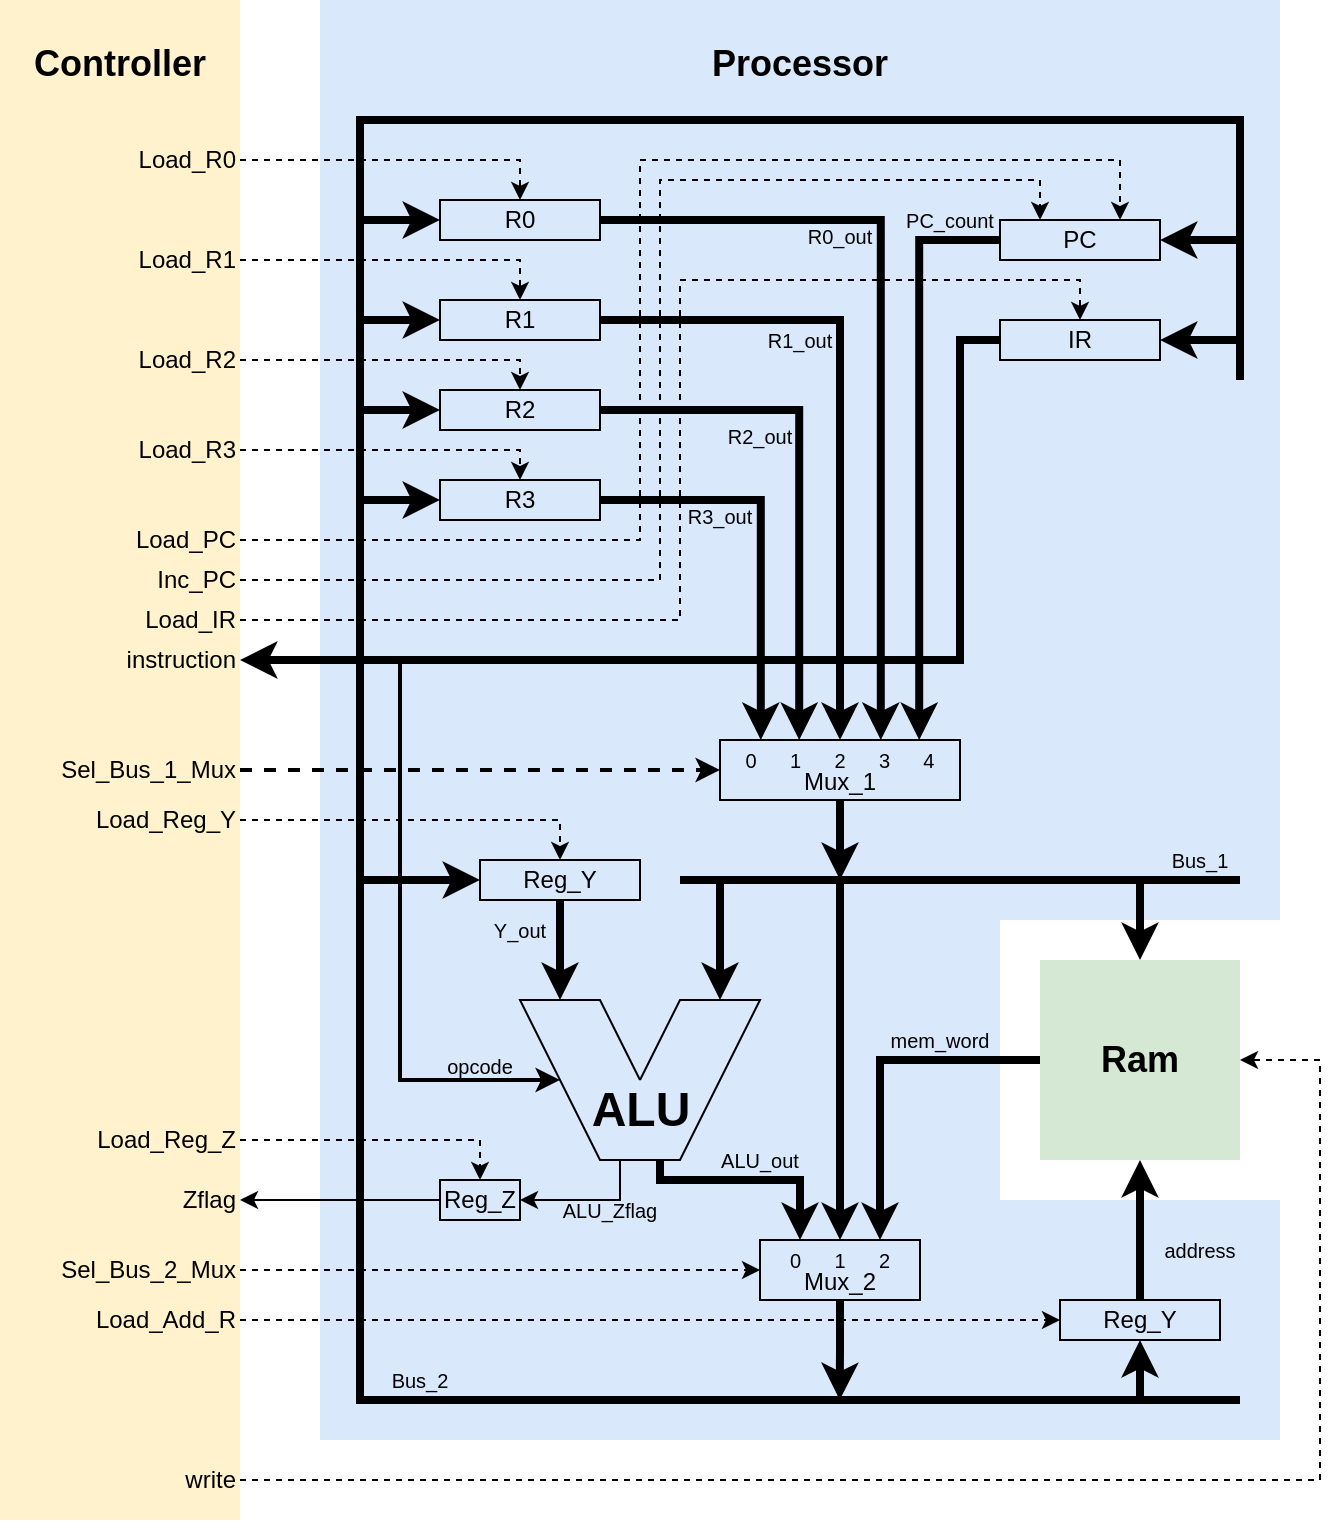 <mxfile version="20.8.16" type="device"><diagram id="C5RBs43oDa-KdzZeNtuy" name="Page-1"><mxGraphModel dx="1000" dy="531" grid="1" gridSize="10" guides="1" tooltips="1" connect="1" arrows="1" fold="1" page="1" pageScale="1" pageWidth="827" pageHeight="1169" math="0" shadow="0"><root><mxCell id="WIyWlLk6GJQsqaUBKTNV-0"/><mxCell id="WIyWlLk6GJQsqaUBKTNV-1" parent="WIyWlLk6GJQsqaUBKTNV-0"/><mxCell id="A9l4l_Ei3lKj5lMJyXT7-0" value="&lt;h2&gt;Processor&lt;/h2&gt;" style="rounded=0;whiteSpace=wrap;html=1;strokeColor=none;fillColor=#dae8fc;verticalAlign=top;align=center;" vertex="1" parent="WIyWlLk6GJQsqaUBKTNV-1"><mxGeometry x="640" y="750" width="480" height="720" as="geometry"/></mxCell><mxCell id="A9l4l_Ei3lKj5lMJyXT7-1" value="&lt;h2&gt;Controller&lt;/h2&gt;" style="rounded=0;whiteSpace=wrap;html=1;fillColor=#fff2cc;strokeColor=none;verticalAlign=top;" vertex="1" parent="WIyWlLk6GJQsqaUBKTNV-1"><mxGeometry x="480" y="750" width="120" height="760" as="geometry"/></mxCell><mxCell id="A9l4l_Ei3lKj5lMJyXT7-2" style="edgeStyle=orthogonalEdgeStyle;rounded=0;orthogonalLoop=1;jettySize=auto;html=1;entryX=0.5;entryY=0;entryDx=0;entryDy=0;strokeWidth=1;exitX=1;exitY=0.5;exitDx=0;exitDy=0;dashed=1;" edge="1" parent="WIyWlLk6GJQsqaUBKTNV-1" source="A9l4l_Ei3lKj5lMJyXT7-3" target="A9l4l_Ei3lKj5lMJyXT7-30"><mxGeometry relative="1" as="geometry"><Array as="points"><mxPoint x="740" y="830"/></Array></mxGeometry></mxCell><mxCell id="A9l4l_Ei3lKj5lMJyXT7-3" value="Load_R0" style="text;html=1;strokeColor=none;fillColor=none;align=right;verticalAlign=middle;whiteSpace=wrap;rounded=0;" vertex="1" parent="WIyWlLk6GJQsqaUBKTNV-1"><mxGeometry x="540" y="820" width="60" height="20" as="geometry"/></mxCell><mxCell id="A9l4l_Ei3lKj5lMJyXT7-4" style="edgeStyle=orthogonalEdgeStyle;rounded=0;orthogonalLoop=1;jettySize=auto;html=1;entryX=0.5;entryY=0;entryDx=0;entryDy=0;strokeWidth=1;exitX=1;exitY=0.5;exitDx=0;exitDy=0;dashed=1;" edge="1" parent="WIyWlLk6GJQsqaUBKTNV-1" source="A9l4l_Ei3lKj5lMJyXT7-5" target="A9l4l_Ei3lKj5lMJyXT7-28"><mxGeometry relative="1" as="geometry"><Array as="points"><mxPoint x="600" y="880"/><mxPoint x="740" y="880"/></Array></mxGeometry></mxCell><mxCell id="A9l4l_Ei3lKj5lMJyXT7-5" value="Load_R1" style="text;html=1;strokeColor=none;fillColor=none;align=right;verticalAlign=middle;whiteSpace=wrap;rounded=0;" vertex="1" parent="WIyWlLk6GJQsqaUBKTNV-1"><mxGeometry x="540" y="870" width="60" height="20" as="geometry"/></mxCell><mxCell id="A9l4l_Ei3lKj5lMJyXT7-6" style="edgeStyle=orthogonalEdgeStyle;rounded=0;orthogonalLoop=1;jettySize=auto;html=1;entryX=0.5;entryY=0;entryDx=0;entryDy=0;strokeWidth=1;dashed=1;" edge="1" parent="WIyWlLk6GJQsqaUBKTNV-1" source="A9l4l_Ei3lKj5lMJyXT7-7" target="A9l4l_Ei3lKj5lMJyXT7-32"><mxGeometry relative="1" as="geometry"><Array as="points"><mxPoint x="740" y="930"/></Array></mxGeometry></mxCell><mxCell id="A9l4l_Ei3lKj5lMJyXT7-7" value="Load_R2" style="text;html=1;strokeColor=none;fillColor=none;align=right;verticalAlign=middle;whiteSpace=wrap;rounded=0;" vertex="1" parent="WIyWlLk6GJQsqaUBKTNV-1"><mxGeometry x="540" y="920" width="60" height="20" as="geometry"/></mxCell><mxCell id="A9l4l_Ei3lKj5lMJyXT7-8" style="edgeStyle=orthogonalEdgeStyle;rounded=0;orthogonalLoop=1;jettySize=auto;html=1;entryX=0.5;entryY=0;entryDx=0;entryDy=0;strokeWidth=1;dashed=1;" edge="1" parent="WIyWlLk6GJQsqaUBKTNV-1" source="A9l4l_Ei3lKj5lMJyXT7-9" target="A9l4l_Ei3lKj5lMJyXT7-34"><mxGeometry relative="1" as="geometry"><Array as="points"><mxPoint x="740" y="975"/></Array></mxGeometry></mxCell><mxCell id="A9l4l_Ei3lKj5lMJyXT7-9" value="Load_R3" style="text;html=1;strokeColor=none;fillColor=none;align=right;verticalAlign=middle;whiteSpace=wrap;rounded=0;" vertex="1" parent="WIyWlLk6GJQsqaUBKTNV-1"><mxGeometry x="540" y="965" width="60" height="20" as="geometry"/></mxCell><mxCell id="A9l4l_Ei3lKj5lMJyXT7-10" style="edgeStyle=orthogonalEdgeStyle;rounded=0;orthogonalLoop=1;jettySize=auto;html=1;entryX=0.75;entryY=0;entryDx=0;entryDy=0;strokeWidth=1;endArrow=classic;endFill=1;dashed=1;exitX=1;exitY=0.5;exitDx=0;exitDy=0;" edge="1" parent="WIyWlLk6GJQsqaUBKTNV-1" source="A9l4l_Ei3lKj5lMJyXT7-11" target="A9l4l_Ei3lKj5lMJyXT7-45"><mxGeometry relative="1" as="geometry"><Array as="points"><mxPoint x="800" y="1020"/><mxPoint x="800" y="830"/><mxPoint x="1040" y="830"/></Array></mxGeometry></mxCell><mxCell id="A9l4l_Ei3lKj5lMJyXT7-11" value="Load_PC" style="text;html=1;strokeColor=none;fillColor=none;align=right;verticalAlign=middle;whiteSpace=wrap;rounded=0;" vertex="1" parent="WIyWlLk6GJQsqaUBKTNV-1"><mxGeometry x="540" y="1010" width="60" height="20" as="geometry"/></mxCell><mxCell id="A9l4l_Ei3lKj5lMJyXT7-12" style="edgeStyle=orthogonalEdgeStyle;rounded=0;orthogonalLoop=1;jettySize=auto;html=1;entryX=0.25;entryY=0;entryDx=0;entryDy=0;dashed=1;strokeWidth=1;endArrow=classic;endFill=1;exitX=1;exitY=0.5;exitDx=0;exitDy=0;" edge="1" parent="WIyWlLk6GJQsqaUBKTNV-1" source="A9l4l_Ei3lKj5lMJyXT7-13" target="A9l4l_Ei3lKj5lMJyXT7-45"><mxGeometry relative="1" as="geometry"><Array as="points"><mxPoint x="810" y="1040"/><mxPoint x="810" y="840"/><mxPoint x="1000" y="840"/></Array></mxGeometry></mxCell><mxCell id="A9l4l_Ei3lKj5lMJyXT7-13" value="Inc_PC" style="text;html=1;strokeColor=none;fillColor=none;align=right;verticalAlign=middle;whiteSpace=wrap;rounded=0;" vertex="1" parent="WIyWlLk6GJQsqaUBKTNV-1"><mxGeometry x="540" y="1030" width="60" height="20" as="geometry"/></mxCell><mxCell id="A9l4l_Ei3lKj5lMJyXT7-14" style="edgeStyle=orthogonalEdgeStyle;rounded=0;orthogonalLoop=1;jettySize=auto;html=1;entryX=0.5;entryY=0;entryDx=0;entryDy=0;strokeWidth=1;endArrow=classic;endFill=1;dashed=1;" edge="1" parent="WIyWlLk6GJQsqaUBKTNV-1" source="A9l4l_Ei3lKj5lMJyXT7-15" target="A9l4l_Ei3lKj5lMJyXT7-49"><mxGeometry relative="1" as="geometry"><Array as="points"><mxPoint x="820" y="1060"/><mxPoint x="820" y="890"/><mxPoint x="1020" y="890"/></Array></mxGeometry></mxCell><mxCell id="A9l4l_Ei3lKj5lMJyXT7-15" value="Load_IR" style="text;html=1;strokeColor=none;fillColor=none;align=right;verticalAlign=middle;whiteSpace=wrap;rounded=0;" vertex="1" parent="WIyWlLk6GJQsqaUBKTNV-1"><mxGeometry x="540" y="1050" width="60" height="20" as="geometry"/></mxCell><mxCell id="A9l4l_Ei3lKj5lMJyXT7-16" value="instruction" style="text;html=1;strokeColor=none;fillColor=none;align=right;verticalAlign=middle;whiteSpace=wrap;rounded=0;" vertex="1" parent="WIyWlLk6GJQsqaUBKTNV-1"><mxGeometry x="540" y="1070" width="60" height="20" as="geometry"/></mxCell><mxCell id="A9l4l_Ei3lKj5lMJyXT7-17" style="edgeStyle=orthogonalEdgeStyle;rounded=0;orthogonalLoop=1;jettySize=auto;html=1;strokeWidth=2;endArrow=classic;endFill=1;dashed=1;" edge="1" parent="WIyWlLk6GJQsqaUBKTNV-1" source="A9l4l_Ei3lKj5lMJyXT7-18" target="A9l4l_Ei3lKj5lMJyXT7-51"><mxGeometry relative="1" as="geometry"/></mxCell><mxCell id="A9l4l_Ei3lKj5lMJyXT7-18" value="Sel_Bus_1_Mux" style="text;html=1;strokeColor=none;fillColor=none;align=right;verticalAlign=middle;whiteSpace=wrap;rounded=0;" vertex="1" parent="WIyWlLk6GJQsqaUBKTNV-1"><mxGeometry x="540" y="1125" width="60" height="20" as="geometry"/></mxCell><mxCell id="A9l4l_Ei3lKj5lMJyXT7-19" style="edgeStyle=orthogonalEdgeStyle;rounded=0;orthogonalLoop=1;jettySize=auto;html=1;entryX=0.5;entryY=0;entryDx=0;entryDy=0;dashed=1;strokeWidth=1;endArrow=classic;endFill=1;" edge="1" parent="WIyWlLk6GJQsqaUBKTNV-1" source="A9l4l_Ei3lKj5lMJyXT7-20" target="A9l4l_Ei3lKj5lMJyXT7-54"><mxGeometry relative="1" as="geometry"/></mxCell><mxCell id="A9l4l_Ei3lKj5lMJyXT7-20" value="Load_Reg_Y" style="text;html=1;strokeColor=none;fillColor=none;align=right;verticalAlign=middle;whiteSpace=wrap;rounded=0;" vertex="1" parent="WIyWlLk6GJQsqaUBKTNV-1"><mxGeometry x="540" y="1150" width="60" height="20" as="geometry"/></mxCell><mxCell id="A9l4l_Ei3lKj5lMJyXT7-21" value="Zflag" style="text;html=1;strokeColor=none;fillColor=none;align=right;verticalAlign=middle;whiteSpace=wrap;rounded=0;" vertex="1" parent="WIyWlLk6GJQsqaUBKTNV-1"><mxGeometry x="540" y="1340" width="60" height="20" as="geometry"/></mxCell><mxCell id="A9l4l_Ei3lKj5lMJyXT7-22" style="edgeStyle=orthogonalEdgeStyle;rounded=0;orthogonalLoop=1;jettySize=auto;html=1;entryX=0;entryY=0.5;entryDx=0;entryDy=0;dashed=1;strokeWidth=1;endArrow=classic;endFill=1;" edge="1" parent="WIyWlLk6GJQsqaUBKTNV-1" source="A9l4l_Ei3lKj5lMJyXT7-23" target="A9l4l_Ei3lKj5lMJyXT7-52"><mxGeometry relative="1" as="geometry"/></mxCell><mxCell id="A9l4l_Ei3lKj5lMJyXT7-23" value="Sel_Bus_2_Mux" style="text;html=1;strokeColor=none;fillColor=none;align=right;verticalAlign=middle;whiteSpace=wrap;rounded=0;" vertex="1" parent="WIyWlLk6GJQsqaUBKTNV-1"><mxGeometry x="540" y="1375" width="60" height="20" as="geometry"/></mxCell><mxCell id="A9l4l_Ei3lKj5lMJyXT7-24" style="edgeStyle=orthogonalEdgeStyle;rounded=0;orthogonalLoop=1;jettySize=auto;html=1;entryX=0;entryY=0.5;entryDx=0;entryDy=0;strokeWidth=1;endArrow=classic;endFill=1;dashed=1;exitX=1;exitY=0.5;exitDx=0;exitDy=0;" edge="1" parent="WIyWlLk6GJQsqaUBKTNV-1" source="A9l4l_Ei3lKj5lMJyXT7-25" target="A9l4l_Ei3lKj5lMJyXT7-60"><mxGeometry relative="1" as="geometry"><mxPoint x="620" y="1450" as="sourcePoint"/><Array as="points"><mxPoint x="670" y="1410"/><mxPoint x="670" y="1410"/></Array></mxGeometry></mxCell><mxCell id="A9l4l_Ei3lKj5lMJyXT7-25" value="Load_Add_R" style="text;html=1;strokeColor=none;fillColor=none;align=right;verticalAlign=middle;whiteSpace=wrap;rounded=0;" vertex="1" parent="WIyWlLk6GJQsqaUBKTNV-1"><mxGeometry x="540" y="1400" width="60" height="20" as="geometry"/></mxCell><mxCell id="A9l4l_Ei3lKj5lMJyXT7-26" value="write" style="text;html=1;strokeColor=none;fillColor=none;align=right;verticalAlign=middle;whiteSpace=wrap;rounded=0;" vertex="1" parent="WIyWlLk6GJQsqaUBKTNV-1"><mxGeometry x="540" y="1480" width="60" height="20" as="geometry"/></mxCell><mxCell id="A9l4l_Ei3lKj5lMJyXT7-27" style="edgeStyle=orthogonalEdgeStyle;rounded=0;orthogonalLoop=1;jettySize=auto;html=1;entryX=0.5;entryY=0;entryDx=0;entryDy=0;entryPerimeter=0;strokeWidth=4;" edge="1" parent="WIyWlLk6GJQsqaUBKTNV-1" source="A9l4l_Ei3lKj5lMJyXT7-28" target="A9l4l_Ei3lKj5lMJyXT7-51"><mxGeometry relative="1" as="geometry"/></mxCell><mxCell id="A9l4l_Ei3lKj5lMJyXT7-28" value="R1" style="rounded=0;whiteSpace=wrap;html=1;fillColor=none;" vertex="1" parent="WIyWlLk6GJQsqaUBKTNV-1"><mxGeometry x="700" y="900" width="80" height="20" as="geometry"/></mxCell><mxCell id="A9l4l_Ei3lKj5lMJyXT7-29" style="edgeStyle=orthogonalEdgeStyle;rounded=0;orthogonalLoop=1;jettySize=auto;html=1;entryX=0.67;entryY=0;entryDx=0;entryDy=0;entryPerimeter=0;strokeWidth=4;" edge="1" parent="WIyWlLk6GJQsqaUBKTNV-1" source="A9l4l_Ei3lKj5lMJyXT7-30" target="A9l4l_Ei3lKj5lMJyXT7-51"><mxGeometry relative="1" as="geometry"/></mxCell><mxCell id="A9l4l_Ei3lKj5lMJyXT7-30" value="R0" style="rounded=0;whiteSpace=wrap;html=1;fillColor=none;" vertex="1" parent="WIyWlLk6GJQsqaUBKTNV-1"><mxGeometry x="700" y="850" width="80" height="20" as="geometry"/></mxCell><mxCell id="A9l4l_Ei3lKj5lMJyXT7-31" style="edgeStyle=orthogonalEdgeStyle;rounded=0;orthogonalLoop=1;jettySize=auto;html=1;entryX=0.33;entryY=0;entryDx=0;entryDy=0;entryPerimeter=0;strokeWidth=4;" edge="1" parent="WIyWlLk6GJQsqaUBKTNV-1" source="A9l4l_Ei3lKj5lMJyXT7-32" target="A9l4l_Ei3lKj5lMJyXT7-51"><mxGeometry relative="1" as="geometry"/></mxCell><mxCell id="A9l4l_Ei3lKj5lMJyXT7-32" value="R2" style="rounded=0;whiteSpace=wrap;html=1;fillColor=none;" vertex="1" parent="WIyWlLk6GJQsqaUBKTNV-1"><mxGeometry x="700" y="945" width="80" height="20" as="geometry"/></mxCell><mxCell id="A9l4l_Ei3lKj5lMJyXT7-33" style="edgeStyle=orthogonalEdgeStyle;rounded=0;orthogonalLoop=1;jettySize=auto;html=1;entryX=0.17;entryY=0;entryDx=0;entryDy=0;entryPerimeter=0;strokeWidth=4;" edge="1" parent="WIyWlLk6GJQsqaUBKTNV-1" source="A9l4l_Ei3lKj5lMJyXT7-34" target="A9l4l_Ei3lKj5lMJyXT7-51"><mxGeometry relative="1" as="geometry"/></mxCell><mxCell id="A9l4l_Ei3lKj5lMJyXT7-34" value="R3" style="rounded=0;whiteSpace=wrap;html=1;fillColor=none;" vertex="1" parent="WIyWlLk6GJQsqaUBKTNV-1"><mxGeometry x="700" y="990" width="80" height="20" as="geometry"/></mxCell><mxCell id="A9l4l_Ei3lKj5lMJyXT7-35" value="" style="endArrow=none;html=1;rounded=0;strokeWidth=4;" edge="1" parent="WIyWlLk6GJQsqaUBKTNV-1"><mxGeometry width="50" height="50" relative="1" as="geometry"><mxPoint x="1100" y="940" as="sourcePoint"/><mxPoint x="1100" y="1450" as="targetPoint"/><Array as="points"><mxPoint x="1100" y="810"/><mxPoint x="740" y="810"/><mxPoint x="660" y="810"/><mxPoint x="660" y="1450"/></Array></mxGeometry></mxCell><mxCell id="A9l4l_Ei3lKj5lMJyXT7-36" value="" style="endArrow=classic;html=1;rounded=0;strokeWidth=4;entryX=0;entryY=0.5;entryDx=0;entryDy=0;" edge="1" parent="WIyWlLk6GJQsqaUBKTNV-1" target="A9l4l_Ei3lKj5lMJyXT7-30"><mxGeometry width="50" height="50" relative="1" as="geometry"><mxPoint x="660" y="860" as="sourcePoint"/><mxPoint x="690" y="830" as="targetPoint"/></mxGeometry></mxCell><mxCell id="A9l4l_Ei3lKj5lMJyXT7-37" value="" style="endArrow=classic;html=1;rounded=0;strokeWidth=4;entryX=0;entryY=0.5;entryDx=0;entryDy=0;" edge="1" parent="WIyWlLk6GJQsqaUBKTNV-1" target="A9l4l_Ei3lKj5lMJyXT7-28"><mxGeometry width="50" height="50" relative="1" as="geometry"><mxPoint x="660" y="910" as="sourcePoint"/><mxPoint x="670" y="910" as="targetPoint"/></mxGeometry></mxCell><mxCell id="A9l4l_Ei3lKj5lMJyXT7-38" value="" style="endArrow=classic;html=1;rounded=0;strokeWidth=4;entryX=0;entryY=0.5;entryDx=0;entryDy=0;" edge="1" parent="WIyWlLk6GJQsqaUBKTNV-1" target="A9l4l_Ei3lKj5lMJyXT7-32"><mxGeometry width="50" height="50" relative="1" as="geometry"><mxPoint x="660" y="955" as="sourcePoint"/><mxPoint x="680" y="930" as="targetPoint"/></mxGeometry></mxCell><mxCell id="A9l4l_Ei3lKj5lMJyXT7-39" value="" style="endArrow=classic;html=1;rounded=0;strokeWidth=4;entryX=0;entryY=0.5;entryDx=0;entryDy=0;" edge="1" parent="WIyWlLk6GJQsqaUBKTNV-1" target="A9l4l_Ei3lKj5lMJyXT7-34"><mxGeometry width="50" height="50" relative="1" as="geometry"><mxPoint x="660" y="1000" as="sourcePoint"/><mxPoint x="650" y="1080" as="targetPoint"/></mxGeometry></mxCell><mxCell id="A9l4l_Ei3lKj5lMJyXT7-40" value="" style="endArrow=none;html=1;rounded=0;strokeWidth=1;" edge="1" parent="WIyWlLk6GJQsqaUBKTNV-1"><mxGeometry width="50" height="50" relative="1" as="geometry"><mxPoint x="800" y="1290" as="sourcePoint"/><mxPoint x="800" y="1290" as="targetPoint"/><Array as="points"><mxPoint x="780" y="1250"/><mxPoint x="740" y="1250"/><mxPoint x="780" y="1330"/><mxPoint x="800" y="1330"/><mxPoint x="800" y="1330"/><mxPoint x="820" y="1330"/><mxPoint x="860" y="1250"/><mxPoint x="820" y="1250"/></Array></mxGeometry></mxCell><mxCell id="A9l4l_Ei3lKj5lMJyXT7-41" value="" style="endArrow=none;html=1;rounded=0;strokeWidth=4;" edge="1" parent="WIyWlLk6GJQsqaUBKTNV-1"><mxGeometry width="50" height="50" relative="1" as="geometry"><mxPoint x="820" y="1190" as="sourcePoint"/><mxPoint x="1100" y="1190" as="targetPoint"/></mxGeometry></mxCell><mxCell id="A9l4l_Ei3lKj5lMJyXT7-42" value="" style="rounded=0;whiteSpace=wrap;html=1;fillColor=none;" vertex="1" parent="WIyWlLk6GJQsqaUBKTNV-1"><mxGeometry x="980" y="860" width="80" height="20" as="geometry"/></mxCell><mxCell id="A9l4l_Ei3lKj5lMJyXT7-43" value="" style="endArrow=classic;html=1;rounded=0;strokeWidth=4;entryX=1;entryY=0.5;entryDx=0;entryDy=0;" edge="1" parent="WIyWlLk6GJQsqaUBKTNV-1" target="A9l4l_Ei3lKj5lMJyXT7-42"><mxGeometry width="50" height="50" relative="1" as="geometry"><mxPoint x="1100" y="870" as="sourcePoint"/><mxPoint x="1020" y="870" as="targetPoint"/></mxGeometry></mxCell><mxCell id="A9l4l_Ei3lKj5lMJyXT7-44" style="edgeStyle=orthogonalEdgeStyle;rounded=0;orthogonalLoop=1;jettySize=auto;html=1;entryX=0.83;entryY=0;entryDx=0;entryDy=0;entryPerimeter=0;strokeWidth=4;" edge="1" parent="WIyWlLk6GJQsqaUBKTNV-1" source="A9l4l_Ei3lKj5lMJyXT7-45" target="A9l4l_Ei3lKj5lMJyXT7-51"><mxGeometry relative="1" as="geometry"/></mxCell><mxCell id="A9l4l_Ei3lKj5lMJyXT7-45" value="PC" style="rounded=0;whiteSpace=wrap;html=1;fillColor=none;" vertex="1" parent="WIyWlLk6GJQsqaUBKTNV-1"><mxGeometry x="980" y="860" width="80" height="20" as="geometry"/></mxCell><mxCell id="A9l4l_Ei3lKj5lMJyXT7-46" value="" style="rounded=0;whiteSpace=wrap;html=1;fillColor=none;" vertex="1" parent="WIyWlLk6GJQsqaUBKTNV-1"><mxGeometry x="980" y="910" width="80" height="20" as="geometry"/></mxCell><mxCell id="A9l4l_Ei3lKj5lMJyXT7-47" value="" style="endArrow=classic;html=1;rounded=0;strokeWidth=4;entryX=1;entryY=0.5;entryDx=0;entryDy=0;" edge="1" parent="WIyWlLk6GJQsqaUBKTNV-1" target="A9l4l_Ei3lKj5lMJyXT7-46"><mxGeometry width="50" height="50" relative="1" as="geometry"><mxPoint x="1100" y="920" as="sourcePoint"/><mxPoint x="1020" y="920" as="targetPoint"/></mxGeometry></mxCell><mxCell id="A9l4l_Ei3lKj5lMJyXT7-48" style="edgeStyle=orthogonalEdgeStyle;rounded=0;orthogonalLoop=1;jettySize=auto;html=1;strokeWidth=4;endArrow=classic;endFill=1;exitX=0;exitY=0.5;exitDx=0;exitDy=0;entryX=1;entryY=0.5;entryDx=0;entryDy=0;" edge="1" parent="WIyWlLk6GJQsqaUBKTNV-1" source="A9l4l_Ei3lKj5lMJyXT7-49" target="A9l4l_Ei3lKj5lMJyXT7-16"><mxGeometry relative="1" as="geometry"><mxPoint x="620" y="1130" as="targetPoint"/><Array as="points"><mxPoint x="960" y="920"/><mxPoint x="960" y="1080"/></Array></mxGeometry></mxCell><mxCell id="A9l4l_Ei3lKj5lMJyXT7-49" value="IR" style="rounded=0;whiteSpace=wrap;html=1;fillColor=none;" vertex="1" parent="WIyWlLk6GJQsqaUBKTNV-1"><mxGeometry x="980" y="910" width="80" height="20" as="geometry"/></mxCell><mxCell id="A9l4l_Ei3lKj5lMJyXT7-50" style="edgeStyle=orthogonalEdgeStyle;rounded=0;orthogonalLoop=1;jettySize=auto;html=1;strokeWidth=4;endArrow=classic;endFill=1;" edge="1" parent="WIyWlLk6GJQsqaUBKTNV-1" source="A9l4l_Ei3lKj5lMJyXT7-51"><mxGeometry relative="1" as="geometry"><mxPoint x="900" y="1190" as="targetPoint"/></mxGeometry></mxCell><mxCell id="A9l4l_Ei3lKj5lMJyXT7-51" value="Mux_1" style="rounded=0;whiteSpace=wrap;html=1;fillColor=none;points=[[0,0,0,0,0],[0,0.25,0,0,0],[0,0.5,0,0,0],[0,0.75,0,0,0],[0,1,0,0,0],[0.17,0,0,0,0],[0.25,1,0,0,0],[0.33,0,0,0,0],[0.5,0,0,0,0],[0.5,1,0,0,0],[0.67,0,0,0,0],[0.75,1,0,0,0],[0.83,0,0,0,0],[1,0,0,0,0],[1,0.25,0,0,0],[1,0.5,0,0,0],[1,0.75,0,0,0],[1,1,0,0,0]];verticalAlign=bottom;" vertex="1" parent="WIyWlLk6GJQsqaUBKTNV-1"><mxGeometry x="840" y="1120" width="120" height="30" as="geometry"/></mxCell><mxCell id="A9l4l_Ei3lKj5lMJyXT7-89" style="edgeStyle=orthogonalEdgeStyle;rounded=0;orthogonalLoop=1;jettySize=auto;html=1;exitX=0.5;exitY=1;exitDx=0;exitDy=0;strokeWidth=4;" edge="1" parent="WIyWlLk6GJQsqaUBKTNV-1" source="A9l4l_Ei3lKj5lMJyXT7-52"><mxGeometry relative="1" as="geometry"><mxPoint x="899.846" y="1450" as="targetPoint"/></mxGeometry></mxCell><mxCell id="A9l4l_Ei3lKj5lMJyXT7-52" value="Mux_2" style="rounded=0;whiteSpace=wrap;html=1;fillColor=none;verticalAlign=bottom;" vertex="1" parent="WIyWlLk6GJQsqaUBKTNV-1"><mxGeometry x="860" y="1370" width="80" height="30" as="geometry"/></mxCell><mxCell id="A9l4l_Ei3lKj5lMJyXT7-53" style="edgeStyle=orthogonalEdgeStyle;rounded=0;orthogonalLoop=1;jettySize=auto;html=1;strokeWidth=4;endArrow=classic;endFill=1;" edge="1" parent="WIyWlLk6GJQsqaUBKTNV-1" source="A9l4l_Ei3lKj5lMJyXT7-54"><mxGeometry relative="1" as="geometry"><mxPoint x="760" y="1250" as="targetPoint"/><Array as="points"><mxPoint x="760" y="1250"/></Array></mxGeometry></mxCell><mxCell id="A9l4l_Ei3lKj5lMJyXT7-54" value="Reg_Y" style="rounded=0;whiteSpace=wrap;html=1;fillColor=none;" vertex="1" parent="WIyWlLk6GJQsqaUBKTNV-1"><mxGeometry x="720" y="1180" width="80" height="20" as="geometry"/></mxCell><mxCell id="A9l4l_Ei3lKj5lMJyXT7-55" value="" style="endArrow=classic;html=1;rounded=0;strokeWidth=2;" edge="1" parent="WIyWlLk6GJQsqaUBKTNV-1"><mxGeometry width="50" height="50" relative="1" as="geometry"><mxPoint x="680" y="1080" as="sourcePoint"/><mxPoint x="760" y="1290" as="targetPoint"/><Array as="points"><mxPoint x="680" y="1290"/></Array></mxGeometry></mxCell><mxCell id="A9l4l_Ei3lKj5lMJyXT7-56" value="" style="endArrow=classic;html=1;rounded=0;strokeWidth=4;" edge="1" parent="WIyWlLk6GJQsqaUBKTNV-1"><mxGeometry width="50" height="50" relative="1" as="geometry"><mxPoint x="840" y="1190" as="sourcePoint"/><mxPoint x="840" y="1250" as="targetPoint"/></mxGeometry></mxCell><mxCell id="A9l4l_Ei3lKj5lMJyXT7-57" value="" style="endArrow=classic;html=1;rounded=0;strokeWidth=4;entryX=0;entryY=0.5;entryDx=0;entryDy=0;" edge="1" parent="WIyWlLk6GJQsqaUBKTNV-1" target="A9l4l_Ei3lKj5lMJyXT7-54"><mxGeometry width="50" height="50" relative="1" as="geometry"><mxPoint x="660" y="1190" as="sourcePoint"/><mxPoint x="740" y="1170" as="targetPoint"/></mxGeometry></mxCell><mxCell id="A9l4l_Ei3lKj5lMJyXT7-58" style="edgeStyle=orthogonalEdgeStyle;rounded=0;orthogonalLoop=1;jettySize=auto;html=1;entryX=1;entryY=0.5;entryDx=0;entryDy=0;strokeWidth=1;endArrow=classic;endFill=1;" edge="1" parent="WIyWlLk6GJQsqaUBKTNV-1" source="A9l4l_Ei3lKj5lMJyXT7-59" target="A9l4l_Ei3lKj5lMJyXT7-21"><mxGeometry relative="1" as="geometry"/></mxCell><mxCell id="A9l4l_Ei3lKj5lMJyXT7-59" value="Reg_Z" style="rounded=0;whiteSpace=wrap;html=1;fillColor=none;" vertex="1" parent="WIyWlLk6GJQsqaUBKTNV-1"><mxGeometry x="700" y="1340" width="40" height="20" as="geometry"/></mxCell><mxCell id="A9l4l_Ei3lKj5lMJyXT7-60" value="Reg_Y" style="rounded=0;whiteSpace=wrap;html=1;fillColor=none;" vertex="1" parent="WIyWlLk6GJQsqaUBKTNV-1"><mxGeometry x="1010" y="1400" width="80" height="20" as="geometry"/></mxCell><mxCell id="A9l4l_Ei3lKj5lMJyXT7-61" style="edgeStyle=orthogonalEdgeStyle;rounded=0;orthogonalLoop=1;jettySize=auto;html=1;entryX=0.5;entryY=0;entryDx=0;entryDy=0;dashed=1;strokeWidth=1;endArrow=classic;endFill=1;" edge="1" parent="WIyWlLk6GJQsqaUBKTNV-1" source="A9l4l_Ei3lKj5lMJyXT7-63" target="A9l4l_Ei3lKj5lMJyXT7-59"><mxGeometry relative="1" as="geometry"/></mxCell><mxCell id="A9l4l_Ei3lKj5lMJyXT7-62" value="" style="whiteSpace=wrap;html=1;aspect=fixed;strokeColor=none;" vertex="1" parent="WIyWlLk6GJQsqaUBKTNV-1"><mxGeometry x="980" y="1210" width="140" height="140" as="geometry"/></mxCell><mxCell id="A9l4l_Ei3lKj5lMJyXT7-63" value="Load_Reg_Z" style="text;html=1;strokeColor=none;fillColor=none;align=right;verticalAlign=middle;whiteSpace=wrap;rounded=0;" vertex="1" parent="WIyWlLk6GJQsqaUBKTNV-1"><mxGeometry x="540" y="1310" width="60" height="20" as="geometry"/></mxCell><mxCell id="A9l4l_Ei3lKj5lMJyXT7-64" value="" style="endArrow=classic;html=1;rounded=0;strokeWidth=1;entryX=1;entryY=0.5;entryDx=0;entryDy=0;" edge="1" parent="WIyWlLk6GJQsqaUBKTNV-1" target="A9l4l_Ei3lKj5lMJyXT7-59"><mxGeometry width="50" height="50" relative="1" as="geometry"><mxPoint x="790" y="1330" as="sourcePoint"/><mxPoint x="800" y="1300" as="targetPoint"/><Array as="points"><mxPoint x="790" y="1350"/></Array></mxGeometry></mxCell><mxCell id="A9l4l_Ei3lKj5lMJyXT7-65" value="" style="endArrow=classic;html=1;rounded=0;strokeWidth=4;entryX=0.25;entryY=0;entryDx=0;entryDy=0;" edge="1" parent="WIyWlLk6GJQsqaUBKTNV-1" target="A9l4l_Ei3lKj5lMJyXT7-52"><mxGeometry width="50" height="50" relative="1" as="geometry"><mxPoint x="810" y="1330" as="sourcePoint"/><mxPoint x="900" y="1360" as="targetPoint"/><Array as="points"><mxPoint x="810" y="1340"/><mxPoint x="850" y="1340"/><mxPoint x="880" y="1340"/></Array></mxGeometry></mxCell><mxCell id="A9l4l_Ei3lKj5lMJyXT7-66" value="" style="endArrow=classic;html=1;rounded=0;strokeWidth=4;entryX=0.5;entryY=0;entryDx=0;entryDy=0;" edge="1" parent="WIyWlLk6GJQsqaUBKTNV-1" target="A9l4l_Ei3lKj5lMJyXT7-52"><mxGeometry width="50" height="50" relative="1" as="geometry"><mxPoint x="900" y="1190" as="sourcePoint"/><mxPoint x="860" y="1220" as="targetPoint"/></mxGeometry></mxCell><mxCell id="A9l4l_Ei3lKj5lMJyXT7-67" style="edgeStyle=orthogonalEdgeStyle;rounded=0;orthogonalLoop=1;jettySize=auto;html=1;exitX=0;exitY=0.5;exitDx=0;exitDy=0;entryX=0.75;entryY=0;entryDx=0;entryDy=0;strokeWidth=4;endArrow=classic;endFill=1;" edge="1" parent="WIyWlLk6GJQsqaUBKTNV-1" source="A9l4l_Ei3lKj5lMJyXT7-68" target="A9l4l_Ei3lKj5lMJyXT7-52"><mxGeometry relative="1" as="geometry"/></mxCell><mxCell id="A9l4l_Ei3lKj5lMJyXT7-68" value="&lt;h2&gt;Ram&lt;/h2&gt;" style="whiteSpace=wrap;html=1;aspect=fixed;fillColor=#d5e8d4;strokeColor=none;" vertex="1" parent="WIyWlLk6GJQsqaUBKTNV-1"><mxGeometry x="1000" y="1230" width="100" height="100" as="geometry"/></mxCell><mxCell id="A9l4l_Ei3lKj5lMJyXT7-69" style="edgeStyle=orthogonalEdgeStyle;rounded=0;orthogonalLoop=1;jettySize=auto;html=1;entryX=0.5;entryY=1;entryDx=0;entryDy=0;strokeWidth=4;endArrow=classic;endFill=1;" edge="1" parent="WIyWlLk6GJQsqaUBKTNV-1" source="A9l4l_Ei3lKj5lMJyXT7-60" target="A9l4l_Ei3lKj5lMJyXT7-68"><mxGeometry relative="1" as="geometry"/></mxCell><mxCell id="A9l4l_Ei3lKj5lMJyXT7-70" value="" style="endArrow=classic;html=1;rounded=0;strokeWidth=4;entryX=0.5;entryY=0;entryDx=0;entryDy=0;" edge="1" parent="WIyWlLk6GJQsqaUBKTNV-1" target="A9l4l_Ei3lKj5lMJyXT7-68"><mxGeometry width="50" height="50" relative="1" as="geometry"><mxPoint x="1050" y="1190" as="sourcePoint"/><mxPoint x="980" y="1230" as="targetPoint"/></mxGeometry></mxCell><mxCell id="A9l4l_Ei3lKj5lMJyXT7-71" style="edgeStyle=orthogonalEdgeStyle;rounded=0;orthogonalLoop=1;jettySize=auto;html=1;entryX=1;entryY=0.5;entryDx=0;entryDy=0;strokeWidth=1;endArrow=classic;endFill=1;dashed=1;" edge="1" parent="WIyWlLk6GJQsqaUBKTNV-1" source="A9l4l_Ei3lKj5lMJyXT7-26" target="A9l4l_Ei3lKj5lMJyXT7-68"><mxGeometry relative="1" as="geometry"><Array as="points"><mxPoint x="1140" y="1490"/><mxPoint x="1140" y="1280"/></Array></mxGeometry></mxCell><mxCell id="A9l4l_Ei3lKj5lMJyXT7-72" value="&lt;h4&gt;ALU&lt;/h4&gt;" style="text;strokeColor=none;fillColor=none;html=1;fontSize=24;fontStyle=1;verticalAlign=middle;align=center;" vertex="1" parent="WIyWlLk6GJQsqaUBKTNV-1"><mxGeometry x="750" y="1290" width="100" height="30" as="geometry"/></mxCell><mxCell id="A9l4l_Ei3lKj5lMJyXT7-73" value="&lt;font style=&quot;font-size: 10px;&quot;&gt;ALU_Zflag&lt;/font&gt;" style="text;html=1;strokeColor=none;fillColor=none;align=center;verticalAlign=middle;whiteSpace=wrap;rounded=0;" vertex="1" parent="WIyWlLk6GJQsqaUBKTNV-1"><mxGeometry x="750" y="1350" width="70" height="10" as="geometry"/></mxCell><mxCell id="A9l4l_Ei3lKj5lMJyXT7-74" value="&lt;font style=&quot;font-size: 10px;&quot;&gt;ALU_out&lt;/font&gt;" style="text;html=1;strokeColor=none;fillColor=none;align=center;verticalAlign=middle;whiteSpace=wrap;rounded=0;" vertex="1" parent="WIyWlLk6GJQsqaUBKTNV-1"><mxGeometry x="825" y="1320" width="70" height="20" as="geometry"/></mxCell><mxCell id="A9l4l_Ei3lKj5lMJyXT7-75" value="&lt;font style=&quot;font-size: 10px;&quot;&gt;mem_word&lt;/font&gt;" style="text;html=1;strokeColor=none;fillColor=none;align=center;verticalAlign=middle;whiteSpace=wrap;rounded=0;" vertex="1" parent="WIyWlLk6GJQsqaUBKTNV-1"><mxGeometry x="920" y="1260" width="60" height="20" as="geometry"/></mxCell><mxCell id="A9l4l_Ei3lKj5lMJyXT7-76" value="&lt;font style=&quot;font-size: 10px;&quot;&gt;Bus_1&lt;/font&gt;" style="text;html=1;strokeColor=none;fillColor=none;align=center;verticalAlign=middle;whiteSpace=wrap;rounded=0;" vertex="1" parent="WIyWlLk6GJQsqaUBKTNV-1"><mxGeometry x="1050" y="1170" width="60" height="20" as="geometry"/></mxCell><mxCell id="A9l4l_Ei3lKj5lMJyXT7-77" value="&lt;font style=&quot;font-size: 10px;&quot;&gt;Bus_2&lt;/font&gt;" style="text;html=1;strokeColor=none;fillColor=none;align=center;verticalAlign=middle;whiteSpace=wrap;rounded=0;" vertex="1" parent="WIyWlLk6GJQsqaUBKTNV-1"><mxGeometry x="660" y="1430" width="60" height="20" as="geometry"/></mxCell><mxCell id="A9l4l_Ei3lKj5lMJyXT7-78" value="" style="endArrow=classic;html=1;rounded=0;strokeWidth=4;fontSize=10;entryX=0.5;entryY=1;entryDx=0;entryDy=0;" edge="1" parent="WIyWlLk6GJQsqaUBKTNV-1" target="A9l4l_Ei3lKj5lMJyXT7-60"><mxGeometry width="50" height="50" relative="1" as="geometry"><mxPoint x="1050" y="1450" as="sourcePoint"/><mxPoint x="1010" y="1340" as="targetPoint"/></mxGeometry></mxCell><mxCell id="A9l4l_Ei3lKj5lMJyXT7-79" value="&lt;font style=&quot;font-size: 10px;&quot;&gt;address&lt;/font&gt;" style="text;html=1;strokeColor=none;fillColor=none;align=center;verticalAlign=middle;whiteSpace=wrap;rounded=0;" vertex="1" parent="WIyWlLk6GJQsqaUBKTNV-1"><mxGeometry x="1060" y="1370" width="40" height="10" as="geometry"/></mxCell><mxCell id="A9l4l_Ei3lKj5lMJyXT7-80" value="0&lt;span style=&quot;white-space: pre;&quot;&gt;&#9;&lt;/span&gt;1&lt;span style=&quot;white-space: pre;&quot;&gt;&#9;&lt;/span&gt;2&lt;span style=&quot;white-space: pre;&quot;&gt;&#9;&lt;/span&gt;3&lt;span style=&quot;white-space: pre;&quot;&gt;&#9;&lt;/span&gt;4" style="text;html=1;strokeColor=none;fillColor=none;align=center;verticalAlign=middle;whiteSpace=wrap;rounded=0;fontSize=10;" vertex="1" parent="WIyWlLk6GJQsqaUBKTNV-1"><mxGeometry x="850" y="1120" width="100" height="20" as="geometry"/></mxCell><mxCell id="A9l4l_Ei3lKj5lMJyXT7-81" value="0&lt;span style=&quot;white-space: pre;&quot;&gt;&#9;&lt;/span&gt;1&lt;span style=&quot;white-space: pre;&quot;&gt;&#9;&lt;/span&gt;2" style="text;html=1;strokeColor=none;fillColor=none;align=center;verticalAlign=middle;whiteSpace=wrap;rounded=0;fontSize=10;" vertex="1" parent="WIyWlLk6GJQsqaUBKTNV-1"><mxGeometry x="870" y="1370" width="60" height="20" as="geometry"/></mxCell><mxCell id="A9l4l_Ei3lKj5lMJyXT7-82" value="opcode" style="text;html=1;strokeColor=none;fillColor=none;align=center;verticalAlign=middle;whiteSpace=wrap;rounded=0;fontSize=10;" vertex="1" parent="WIyWlLk6GJQsqaUBKTNV-1"><mxGeometry x="690" y="1270" width="60" height="25" as="geometry"/></mxCell><mxCell id="A9l4l_Ei3lKj5lMJyXT7-83" value="Y_out" style="text;html=1;strokeColor=none;fillColor=none;align=center;verticalAlign=middle;whiteSpace=wrap;rounded=0;fontSize=10;" vertex="1" parent="WIyWlLk6GJQsqaUBKTNV-1"><mxGeometry x="720" y="1210" width="40" height="10" as="geometry"/></mxCell><mxCell id="A9l4l_Ei3lKj5lMJyXT7-84" value="R0_out" style="text;html=1;strokeColor=none;fillColor=none;align=center;verticalAlign=middle;whiteSpace=wrap;rounded=0;fontSize=10;" vertex="1" parent="WIyWlLk6GJQsqaUBKTNV-1"><mxGeometry x="880" y="860" width="40" height="15" as="geometry"/></mxCell><mxCell id="A9l4l_Ei3lKj5lMJyXT7-85" value="R1_out" style="text;html=1;strokeColor=none;fillColor=none;align=center;verticalAlign=middle;whiteSpace=wrap;rounded=0;fontSize=10;" vertex="1" parent="WIyWlLk6GJQsqaUBKTNV-1"><mxGeometry x="860" y="912.5" width="40" height="15" as="geometry"/></mxCell><mxCell id="A9l4l_Ei3lKj5lMJyXT7-86" value="R2_out" style="text;html=1;strokeColor=none;fillColor=none;align=center;verticalAlign=middle;whiteSpace=wrap;rounded=0;fontSize=10;" vertex="1" parent="WIyWlLk6GJQsqaUBKTNV-1"><mxGeometry x="840" y="960" width="40" height="15" as="geometry"/></mxCell><mxCell id="A9l4l_Ei3lKj5lMJyXT7-87" value="R3_out" style="text;html=1;strokeColor=none;fillColor=none;align=center;verticalAlign=middle;whiteSpace=wrap;rounded=0;fontSize=10;" vertex="1" parent="WIyWlLk6GJQsqaUBKTNV-1"><mxGeometry x="820" y="1000" width="40" height="15" as="geometry"/></mxCell><mxCell id="A9l4l_Ei3lKj5lMJyXT7-88" value="PC_count" style="text;html=1;strokeColor=none;fillColor=none;align=center;verticalAlign=middle;whiteSpace=wrap;rounded=0;fontSize=10;" vertex="1" parent="WIyWlLk6GJQsqaUBKTNV-1"><mxGeometry x="930" y="850" width="50" height="20" as="geometry"/></mxCell></root></mxGraphModel></diagram></mxfile>